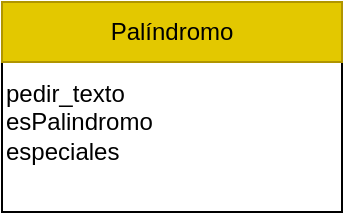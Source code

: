 <mxfile>
    <diagram id="Tl7dnkpa4IOyW5HGNkMC" name="Página-1">
        <mxGraphModel dx="512" dy="317" grid="1" gridSize="10" guides="1" tooltips="1" connect="1" arrows="1" fold="1" page="1" pageScale="1" pageWidth="827" pageHeight="1169" math="0" shadow="0">
            <root>
                <mxCell id="0"/>
                <mxCell id="1" parent="0"/>
                <mxCell id="2" value="" style="rounded=0;whiteSpace=wrap;html=1;" vertex="1" parent="1">
                    <mxGeometry x="210" y="140" width="120" height="60" as="geometry"/>
                </mxCell>
                <mxCell id="3" value="pedir_texto&lt;br&gt;esPalindromo&lt;br&gt;&lt;div&gt;&lt;span&gt;especiales&lt;/span&gt;&lt;/div&gt;" style="rounded=0;whiteSpace=wrap;html=1;align=left;" vertex="1" parent="1">
                    <mxGeometry x="160" y="125" width="170" height="90" as="geometry"/>
                </mxCell>
                <mxCell id="4" value="Palíndromo" style="rounded=0;whiteSpace=wrap;html=1;fillColor=#e3c800;fontColor=#000000;strokeColor=#B09500;" vertex="1" parent="1">
                    <mxGeometry x="160" y="110" width="170" height="30" as="geometry"/>
                </mxCell>
            </root>
        </mxGraphModel>
    </diagram>
</mxfile>